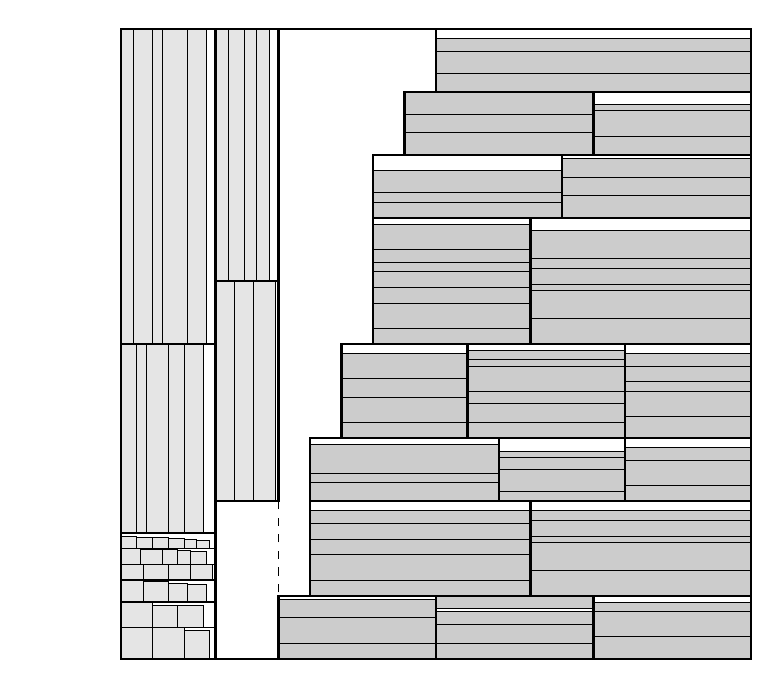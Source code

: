 \ifcsname myu\endcsname\else\newlength{\myu}\fi
\setlength{\myu}{0.4cm}
\tikzset{mytransform/.style={}}
\tikzset{sepline/.style={draw,thick}}
\tikzset{halfsepline/.style={draw}}
\tikzset{wShelf/.style={draw,thick}}
\tikzset{hShelf/.style={draw,thick}}
\tikzset{wItem/.style={draw,fill={black!20},very thin}}
\tikzset{hItem/.style={draw,fill={black!10},very thin}}
\tikzset{bin/.style={draw,thick}}
\tikzset{binGrid/.style={draw,step=1\myu,{black!20}}}
\begin{tikzpicture}[mytransform]
%\path[binGrid] (0\myu, 0\myu) grid (20\myu, 20\myu);

\path[hItem] (0.0\myu, 0.0\myu) rectangle +(1.0\myu, 1.0\myu);
\path[hItem] (1.0\myu, 0.0\myu) rectangle +(1.0\myu, 1.0\myu);
\path[hItem] (2.0\myu, 0.0\myu) rectangle +(0.8\myu, 0.9\myu);
\path[hItem] (0.0\myu, 1.0\myu) rectangle +(1.0\myu, 0.8\myu);
\path[hItem] (1.0\myu, 1.0\myu) rectangle +(0.8\myu, 0.7\myu);
\path[hItem] (1.8\myu, 1.0\myu) rectangle +(0.8\myu, 0.7\myu);
\path[hItem] (0.0\myu, 1.8\myu) rectangle +(0.7\myu, 0.7\myu);
\path[hItem] (0.7\myu, 1.8\myu) rectangle +(0.8\myu, 0.65\myu);
\path[hItem] (1.5\myu, 1.8\myu) rectangle +(0.6\myu, 0.6\myu);
\path[hItem] (2.1\myu, 1.8\myu) rectangle +(0.6\myu, 0.55\myu);
\path[hItem] (0.0\myu, 2.5\myu) rectangle +(0.7\myu, 0.5\myu);
\path[hItem] (0.7\myu, 2.5\myu) rectangle +(0.8\myu, 0.5\myu);
\path[hItem] (1.5\myu, 2.5\myu) rectangle +(0.7\myu, 0.5\myu);
\path[hItem] (2.2\myu, 2.5\myu) rectangle +(0.7\myu, 0.5\myu);
\path[hItem] (0.0\myu, 3.0\myu) rectangle +(0.6\myu, 0.5\myu);
\path[hItem] (0.6\myu, 3.0\myu) rectangle +(0.7\myu, 0.48\myu);
\path[hItem] (1.3\myu, 3.0\myu) rectangle +(0.5\myu, 0.46\myu);
\path[hItem] (1.8\myu, 3.0\myu) rectangle +(0.4\myu, 0.44\myu);
\path[hItem] (2.2\myu, 3.0\myu) rectangle +(0.5\myu, 0.42\myu);
\path[hItem] (0.0\myu, 3.5\myu) rectangle +(0.5\myu, 0.4\myu);
\path[hItem] (0.5\myu, 3.5\myu) rectangle +(0.5\myu, 0.37\myu);
\path[hItem] (1.0\myu, 3.5\myu) rectangle +(0.5\myu, 0.34\myu);
\path[hItem] (1.5\myu, 3.5\myu) rectangle +(0.5\myu, 0.31\myu);
\path[hItem] (2.0\myu, 3.5\myu) rectangle +(0.4\myu, 0.28\myu);
\path[hItem] (2.4\myu, 3.5\myu) rectangle +(0.4\myu, 0.25\myu);

\path[hItem] (0.0\myu, 4\myu) rectangle +(0.5\myu, 6\myu);
\path[hItem] (0.5\myu, 4\myu) rectangle +(0.3\myu, 6\myu);
\path[hItem] (0.8\myu, 4\myu) rectangle +(0.7\myu, 6\myu);
\path[hItem] (1.5\myu, 4\myu) rectangle +(0.5\myu, 6\myu);
\path[hItem] (2.0\myu, 4\myu) rectangle +(0.6\myu, 6\myu);
\path[hItem] (0.0\myu, 10\myu) rectangle +(0.4\myu, 10\myu);
\path[hItem] (0.4\myu, 10\myu) rectangle +(0.6\myu, 10\myu);
\path[hItem] (1.0\myu, 10\myu) rectangle +(0.3\myu, 10\myu);
\path[hItem] (1.3\myu, 10\myu) rectangle +(0.8\myu, 10\myu);
\path[hItem] (2.1\myu, 10\myu) rectangle +(0.6\myu, 10\myu);

\path[hItem] (3.0\myu, 5\myu) rectangle +(0.6\myu, 7\myu);
\path[hItem] (3.6\myu, 5\myu) rectangle +(0.6\myu, 7\myu);
\path[hItem] (4.2\myu, 5\myu) rectangle +(0.7\myu, 7\myu);
\path[hItem] (3.0\myu, 12\myu) rectangle +(0.4\myu, 8\myu);
\path[hItem] (3.4\myu, 12\myu) rectangle +(0.5\myu, 8\myu);
\path[hItem] (3.9\myu, 12\myu) rectangle +(0.4\myu, 8\myu);
\path[hItem] (4.3\myu, 12\myu) rectangle +(0.4\myu, 8\myu);

\path[wItem] (5\myu, 0.0\myu) rectangle +(5\myu, 0.5\myu);
\path[wItem] (5\myu, 0.5\myu) rectangle +(5\myu, 0.8\myu);
\path[wItem] (5\myu, 1.3\myu) rectangle +(5\myu, 0.6\myu);
\path[wItem] (10\myu, 0.0\myu) rectangle +(5\myu, 0.5\myu);
\path[wItem] (10\myu, 0.5\myu) rectangle +(5\myu, 0.6\myu);
\path[wItem] (10\myu, 1.1\myu) rectangle +(5\myu, 0.4\myu);
\path[wItem] (10\myu, 1.6\myu) rectangle +(5\myu, 0.4\myu);
\path[wItem] (15\myu, 0.0\myu) rectangle +(5\myu, 0.7\myu);
\path[wItem] (15\myu, 0.7\myu) rectangle +(5\myu, 0.8\myu);
\path[wItem] (15\myu, 1.5\myu) rectangle +(5\myu, 0.3\myu);

\path[wItem] (6\myu, 2.0\myu) rectangle +(7\myu, 0.5\myu);
\path[wItem] (6\myu, 2.5\myu) rectangle +(7\myu, 0.8\myu);
\path[wItem] (6\myu, 3.3\myu) rectangle +(7\myu, 0.5\myu);
\path[wItem] (6\myu, 3.8\myu) rectangle +(7\myu, 0.5\myu);
\path[wItem] (6\myu, 4.3\myu) rectangle +(7\myu, 0.4\myu);
\path[wItem] (13\myu, 2.0\myu) rectangle +(7\myu, 0.8\myu);
\path[wItem] (13\myu, 2.8\myu) rectangle +(7\myu, 0.9\myu);
\path[wItem] (13\myu, 3.7\myu) rectangle +(7\myu, 0.2\myu);
\path[wItem] (13\myu, 3.9\myu) rectangle +(7\myu, 0.5\myu);
\path[wItem] (13\myu, 4.4\myu) rectangle +(7\myu, 0.3\myu);

\path[wItem] (6\myu, 5.0\myu) rectangle +(6\myu, 0.6\myu);
\path[wItem] (6\myu, 5.6\myu) rectangle +(6\myu, 0.3\myu);
\path[wItem] (6\myu, 5.9\myu) rectangle +(6\myu, 0.9\myu);
\path[wItem] (12\myu, 5.0\myu) rectangle +(4\myu, 0.3\myu);
\path[wItem] (12\myu, 5.3\myu) rectangle +(4\myu, 0.7\myu);
\path[wItem] (12\myu, 6.0\myu) rectangle +(4\myu, 0.4\myu);
\path[wItem] (12\myu, 6.4\myu) rectangle +(4\myu, 0.2\myu);
\path[wItem] (16\myu, 5.0\myu) rectangle +(4\myu, 0.5\myu);
\path[wItem] (16\myu, 5.5\myu) rectangle +(4\myu, 0.8\myu);
\path[wItem] (16\myu, 6.3\myu) rectangle +(4\myu, 0.4\myu);

\path[wItem] (7\myu, 7.0\myu) rectangle +(4\myu, 0.5\myu);
\path[wItem] (7\myu, 7.5\myu) rectangle +(4\myu, 0.8\myu);
\path[wItem] (7\myu, 8.3\myu) rectangle +(4\myu, 0.6\myu);
\path[wItem] (7\myu, 8.9\myu) rectangle +(4\myu, 0.8\myu);
\path[wItem] (11\myu, 7.0\myu) rectangle +(5\myu, 0.5\myu);
\path[wItem] (11\myu, 7.5\myu) rectangle +(5\myu, 0.6\myu);
\path[wItem] (11\myu, 8.1\myu) rectangle +(5\myu, 0.4\myu);
\path[wItem] (11\myu, 8.5\myu) rectangle +(5\myu, 0.8\myu);
\path[wItem] (11\myu, 9.3\myu) rectangle +(5\myu, 0.2\myu);
\path[wItem] (11\myu, 9.5\myu) rectangle +(5\myu, 0.3\myu);
\path[wItem] (16\myu, 7.0\myu) rectangle +(4\myu, 0.7\myu);
\path[wItem] (16\myu, 7.7\myu) rectangle +(4\myu, 0.8\myu);
\path[wItem] (16\myu, 8.5\myu) rectangle +(4\myu, 0.3\myu);
\path[wItem] (16\myu, 8.8\myu) rectangle +(4\myu, 0.5\myu);
\path[wItem] (16\myu, 9.3\myu) rectangle +(4\myu, 0.4\myu);

\path[wItem] (8\myu, 10.0\myu) rectangle +(5\myu, 0.5\myu);
\path[wItem] (8\myu, 10.5\myu) rectangle +(5\myu, 0.8\myu);
\path[wItem] (8\myu, 11.3\myu) rectangle +(5\myu, 0.5\myu);
\path[wItem] (8\myu, 11.8\myu) rectangle +(5\myu, 0.5\myu);
\path[wItem] (8\myu, 12.3\myu) rectangle +(5\myu, 0.4\myu);
\path[wItem] (8\myu, 12.6\myu) rectangle +(5\myu, 0.4\myu);
\path[wItem] (8\myu, 13.0\myu) rectangle +(5\myu, 0.8\myu);
\path[wItem] (13\myu, 10.0\myu) rectangle +(7\myu, 0.8\myu);
\path[wItem] (13\myu, 10.8\myu) rectangle +(7\myu, 0.9\myu);
\path[wItem] (13\myu, 11.7\myu) rectangle +(7\myu, 0.2\myu);
\path[wItem] (13\myu, 11.9\myu) rectangle +(7\myu, 0.5\myu);
\path[wItem] (13\myu, 12.4\myu) rectangle +(7\myu, 0.3\myu);
\path[wItem] (13\myu, 12.7\myu) rectangle +(7\myu, 0.9\myu);

\path[wItem] (8\myu, 14.0\myu) rectangle +(6\myu, 0.5\myu);
\path[wItem] (8\myu, 14.5\myu) rectangle +(6\myu, 0.3\myu);
\path[wItem] (8\myu, 14.8\myu) rectangle +(6\myu, 0.7\myu);
\path[wItem] (14\myu, 14.0\myu) rectangle +(6\myu, 0.7\myu);
\path[wItem] (14\myu, 14.7\myu) rectangle +(6\myu, 0.6\myu);
\path[wItem] (14\myu, 15.3\myu) rectangle +(6\myu, 0.6\myu);

\path[wItem] (9\myu, 16.0\myu) rectangle +(6\myu, 0.7\myu);
\path[wItem] (9\myu, 16.7\myu) rectangle +(6\myu, 0.6\myu);
\path[wItem] (9\myu, 17.3\myu) rectangle +(6\myu, 0.7\myu);
\path[wItem] (15\myu, 16.0\myu) rectangle +(5\myu, 0.6\myu);
\path[wItem] (15\myu, 16.6\myu) rectangle +(5\myu, 0.8\myu);
\path[wItem] (15\myu, 17.4\myu) rectangle +(5\myu, 0.2\myu);

\path[wItem] (10\myu, 18.0\myu) rectangle +(10\myu, 0.6\myu);
\path[wItem] (10\myu, 18.6\myu) rectangle +(10\myu, 0.7\myu);
\path[wItem] (10\myu, 19.3\myu) rectangle +(10\myu, 0.4\myu);

\path[sepline] (0\myu, 10\myu) -- +(3\myu, 0);
\path[halfsepline] (0\myu, 1.0\myu) -- +(3\myu, 0);
\path[halfsepline] (0\myu, 1.8\myu) -- +(3\myu, 0);
\path[halfsepline] (0\myu, 2.5\myu) -- +(3\myu, 0);
\path[halfsepline] (0\myu, 3.0\myu) -- +(3\myu, 0);
\path[halfsepline] (0\myu, 3.5\myu) -- +(3\myu, 0);

\path[sepline] (0\myu, 4\myu) -- +(3\myu, 0);
\path[sepline] (3\myu, 12\myu) -- +(2\myu, 0);
\path[sepline] (10\myu, 0\myu) -- +(0, 2\myu);
\path[sepline] (15\myu, 0\myu) -- +(0, 2\myu);
\path[sepline] (13\myu, 2\myu) -- +(0, 3\myu);
\path[sepline] (12\myu, 5\myu) -- +(0, 2\myu);
\path[sepline] (16\myu, 5\myu) -- +(0, 2\myu);
\path[sepline] (11\myu, 7\myu) -- +(0, 3\myu);
\path[sepline] (16\myu, 7\myu) -- +(0, 3\myu);
\path[sepline] (13\myu, 10\myu) -- +(0, 4\myu);
\path[sepline] (14\myu, 14\myu) -- +(0, 2\myu);
\path[sepline] (15\myu, 16\myu) -- +(0, 2\myu);

\path[wShelf] (5\myu, 0\myu) rectangle +(15\myu, 2\myu);
\path[wShelf] (6\myu, 2\myu) rectangle +(14\myu, 3\myu);
\path[wShelf] (6\myu, 5\myu) rectangle +(14\myu, 2\myu);
\path[wShelf] (7\myu, 7\myu) rectangle +(13\myu, 3\myu);
\path[wShelf] (8\myu, 10\myu) rectangle +(12\myu, 4\myu);
\path[wShelf] (8\myu, 14\myu) rectangle +(12\myu, 2\myu);
\path[wShelf] (9\myu, 16\myu) rectangle +(11\myu, 2\myu);
\path[wShelf] (10\myu, 18\myu) rectangle +(10\myu, 2\myu);
\path[hShelf] (0\myu, 0\myu) rectangle +(3\myu, 20\myu);
\path[hShelf] (3\myu, 5\myu) rectangle +(2\myu, 15\myu);
\draw[semithick,dashed] (5\myu, 0\myu) -- +(0\myu, 20\myu);
\path[bin] (0\myu, 0\myu) rectangle (20\myu, 20\myu);
\end{tikzpicture}
